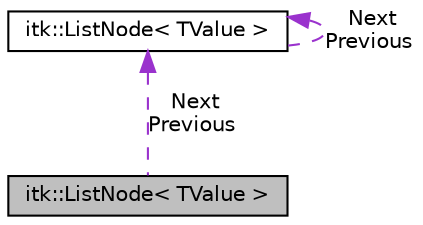 digraph "itk::ListNode&lt; TValue &gt;"
{
 // LATEX_PDF_SIZE
  edge [fontname="Helvetica",fontsize="10",labelfontname="Helvetica",labelfontsize="10"];
  node [fontname="Helvetica",fontsize="10",shape=record];
  Node1 [label="itk::ListNode\< TValue \>",height=0.2,width=0.4,color="black", fillcolor="grey75", style="filled", fontcolor="black",tooltip=" "];
  Node2 -> Node1 [dir="back",color="darkorchid3",fontsize="10",style="dashed",label=" Next\nPrevious" ,fontname="Helvetica"];
  Node2 [label="itk::ListNode\< TValue \>",height=0.2,width=0.4,color="black", fillcolor="white", style="filled",URL="$classitk_1_1ListNode.html",tooltip=" "];
  Node2 -> Node2 [dir="back",color="darkorchid3",fontsize="10",style="dashed",label=" Next\nPrevious" ,fontname="Helvetica"];
}
